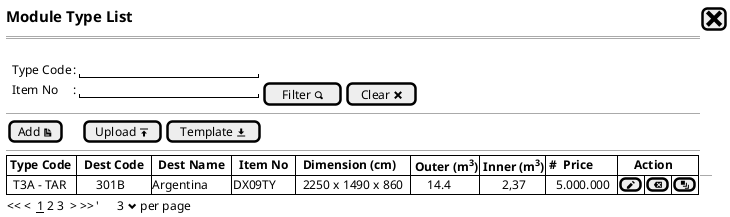 @startsalt
{
  <size:15><b>Module Type List|[<size:25><&x>]|*
  ==
  .
  {
      .|Type Code    |: |"                      "|*
      .|Item No      |: |"                      "| [Filter <&magnifying-glass>]| [Clear <&x>]| *      

  }
  --
  {
  [Add <&document>]|.|.|.|[Upload <&data-transfer-upload>]| [Template <&data-transfer-download>]|*
  }
  --
   {#
  |<b> Type Code |<b>  Dest Code  |<b>  Dest Name  |<b>  Item No  | <b> Dimension (cm)  |<b> Outer (m<sup>3</sup>) |<b> Inner (m<sup>3</sup>) | <b>#  Price  |<b>     Action |*|*|*
  |  T3A - TAR   |       301B     |     Argentina  | DX09TY       |  2250 x 1490 x 860  |      14.4                |        2,37              |   5.000.000  |[<&pencil>]|[<&delete>]|[<&layers>]|*

  } 
  --
  {
  << <  __1__ 2 3  > >>  |'      3 <&chevron-bottom> per page |*
  }
}
@endsalt
@enduml
